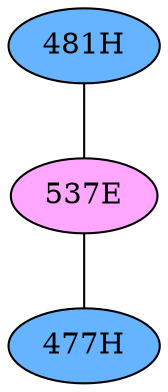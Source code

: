 // The Round Table
graph {
	"481H" [fillcolor="#66B3FF" style=radial]
	"537E" [fillcolor="#FFA6FF" style=radial]
	"481H" -- "537E" [penwidth=1]
	"537E" [fillcolor="#FFA6FF" style=radial]
	"477H" [fillcolor="#66B3FF" style=radial]
	"537E" -- "477H" [penwidth=1]
}
